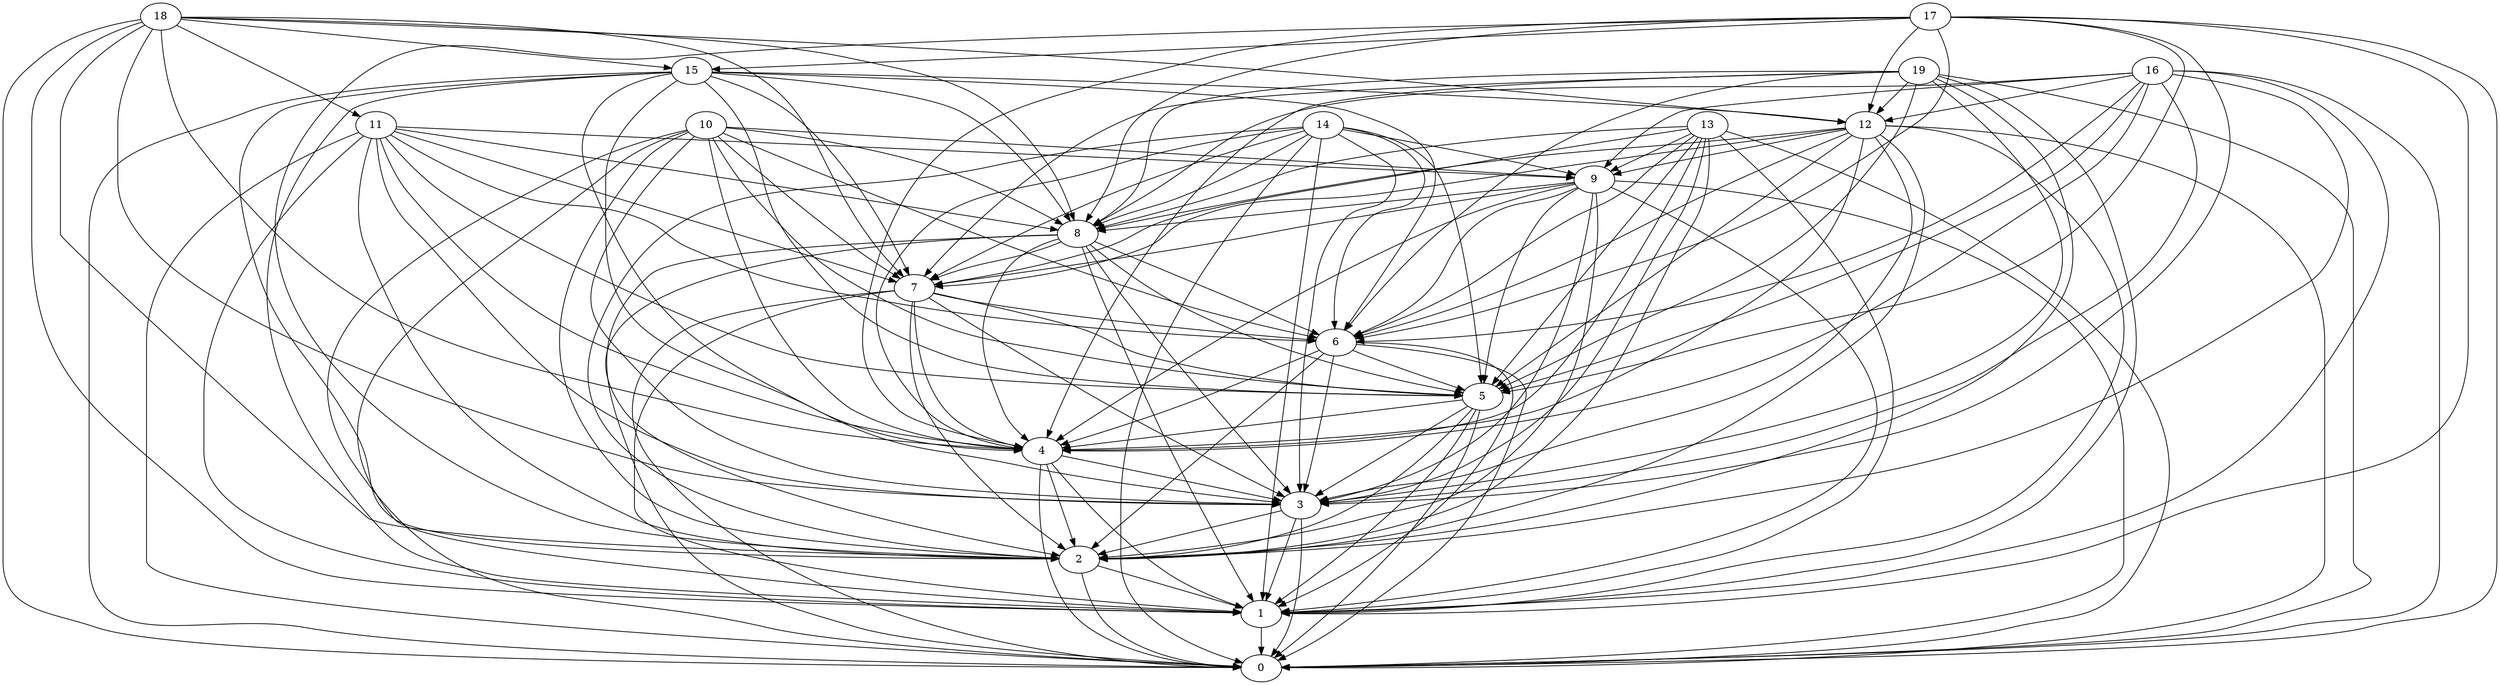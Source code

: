 /* Created by igraph 0.6.5 */
digraph {
  0;
  1;
  2;
  3;
  4;
  5;
  6;
  7;
  8;
  9;
  10;
  11;
  12;
  13;
  14;
  15;
  16;
  17;
  18;
  19;

  1 -> 0;
  2 -> 0;
  2 -> 1;
  3 -> 0;
  3 -> 1;
  3 -> 2;
  4 -> 0;
  4 -> 1;
  4 -> 2;
  4 -> 3;
  5 -> 0;
  5 -> 1;
  5 -> 2;
  5 -> 3;
  5 -> 4;
  6 -> 0;
  6 -> 1;
  6 -> 2;
  6 -> 3;
  6 -> 4;
  6 -> 5;
  7 -> 0;
  7 -> 1;
  7 -> 2;
  7 -> 3;
  7 -> 4;
  7 -> 5;
  7 -> 6;
  8 -> 0;
  8 -> 1;
  8 -> 2;
  8 -> 3;
  8 -> 4;
  8 -> 5;
  8 -> 6;
  8 -> 7;
  9 -> 0;
  9 -> 1;
  9 -> 2;
  9 -> 3;
  9 -> 4;
  9 -> 5;
  9 -> 6;
  9 -> 7;
  9 -> 8;
  10 -> 0;
  10 -> 1;
  10 -> 2;
  10 -> 3;
  10 -> 4;
  10 -> 5;
  10 -> 6;
  10 -> 7;
  10 -> 8;
  10 -> 9;
  11 -> 0;
  11 -> 5;
  11 -> 1;
  11 -> 9;
  11 -> 8;
  11 -> 6;
  11 -> 4;
  11 -> 2;
  11 -> 3;
  11 -> 7;
  12 -> 5;
  12 -> 3;
  12 -> 9;
  12 -> 1;
  12 -> 6;
  12 -> 0;
  12 -> 8;
  12 -> 4;
  12 -> 2;
  12 -> 7;
  13 -> 9;
  13 -> 8;
  13 -> 4;
  13 -> 5;
  13 -> 2;
  13 -> 1;
  13 -> 6;
  13 -> 0;
  13 -> 3;
  13 -> 7;
  14 -> 1;
  14 -> 7;
  14 -> 6;
  14 -> 0;
  14 -> 4;
  14 -> 5;
  14 -> 8;
  14 -> 3;
  14 -> 2;
  14 -> 9;
  15 -> 5;
  15 -> 8;
  15 -> 4;
  15 -> 7;
  15 -> 12;
  15 -> 3;
  15 -> 2;
  15 -> 6;
  15 -> 1;
  15 -> 0;
  16 -> 8;
  16 -> 0;
  16 -> 5;
  16 -> 3;
  16 -> 6;
  16 -> 4;
  16 -> 12;
  16 -> 2;
  16 -> 1;
  16 -> 9;
  17 -> 4;
  17 -> 2;
  17 -> 1;
  17 -> 15;
  17 -> 12;
  17 -> 5;
  17 -> 8;
  17 -> 6;
  17 -> 3;
  17 -> 0;
  18 -> 0;
  18 -> 1;
  18 -> 3;
  18 -> 4;
  18 -> 7;
  18 -> 2;
  18 -> 12;
  18 -> 11;
  18 -> 15;
  18 -> 8;
  19 -> 3;
  19 -> 12;
  19 -> 4;
  19 -> 8;
  19 -> 5;
  19 -> 6;
  19 -> 1;
  19 -> 2;
  19 -> 7;
  19 -> 0;
}
